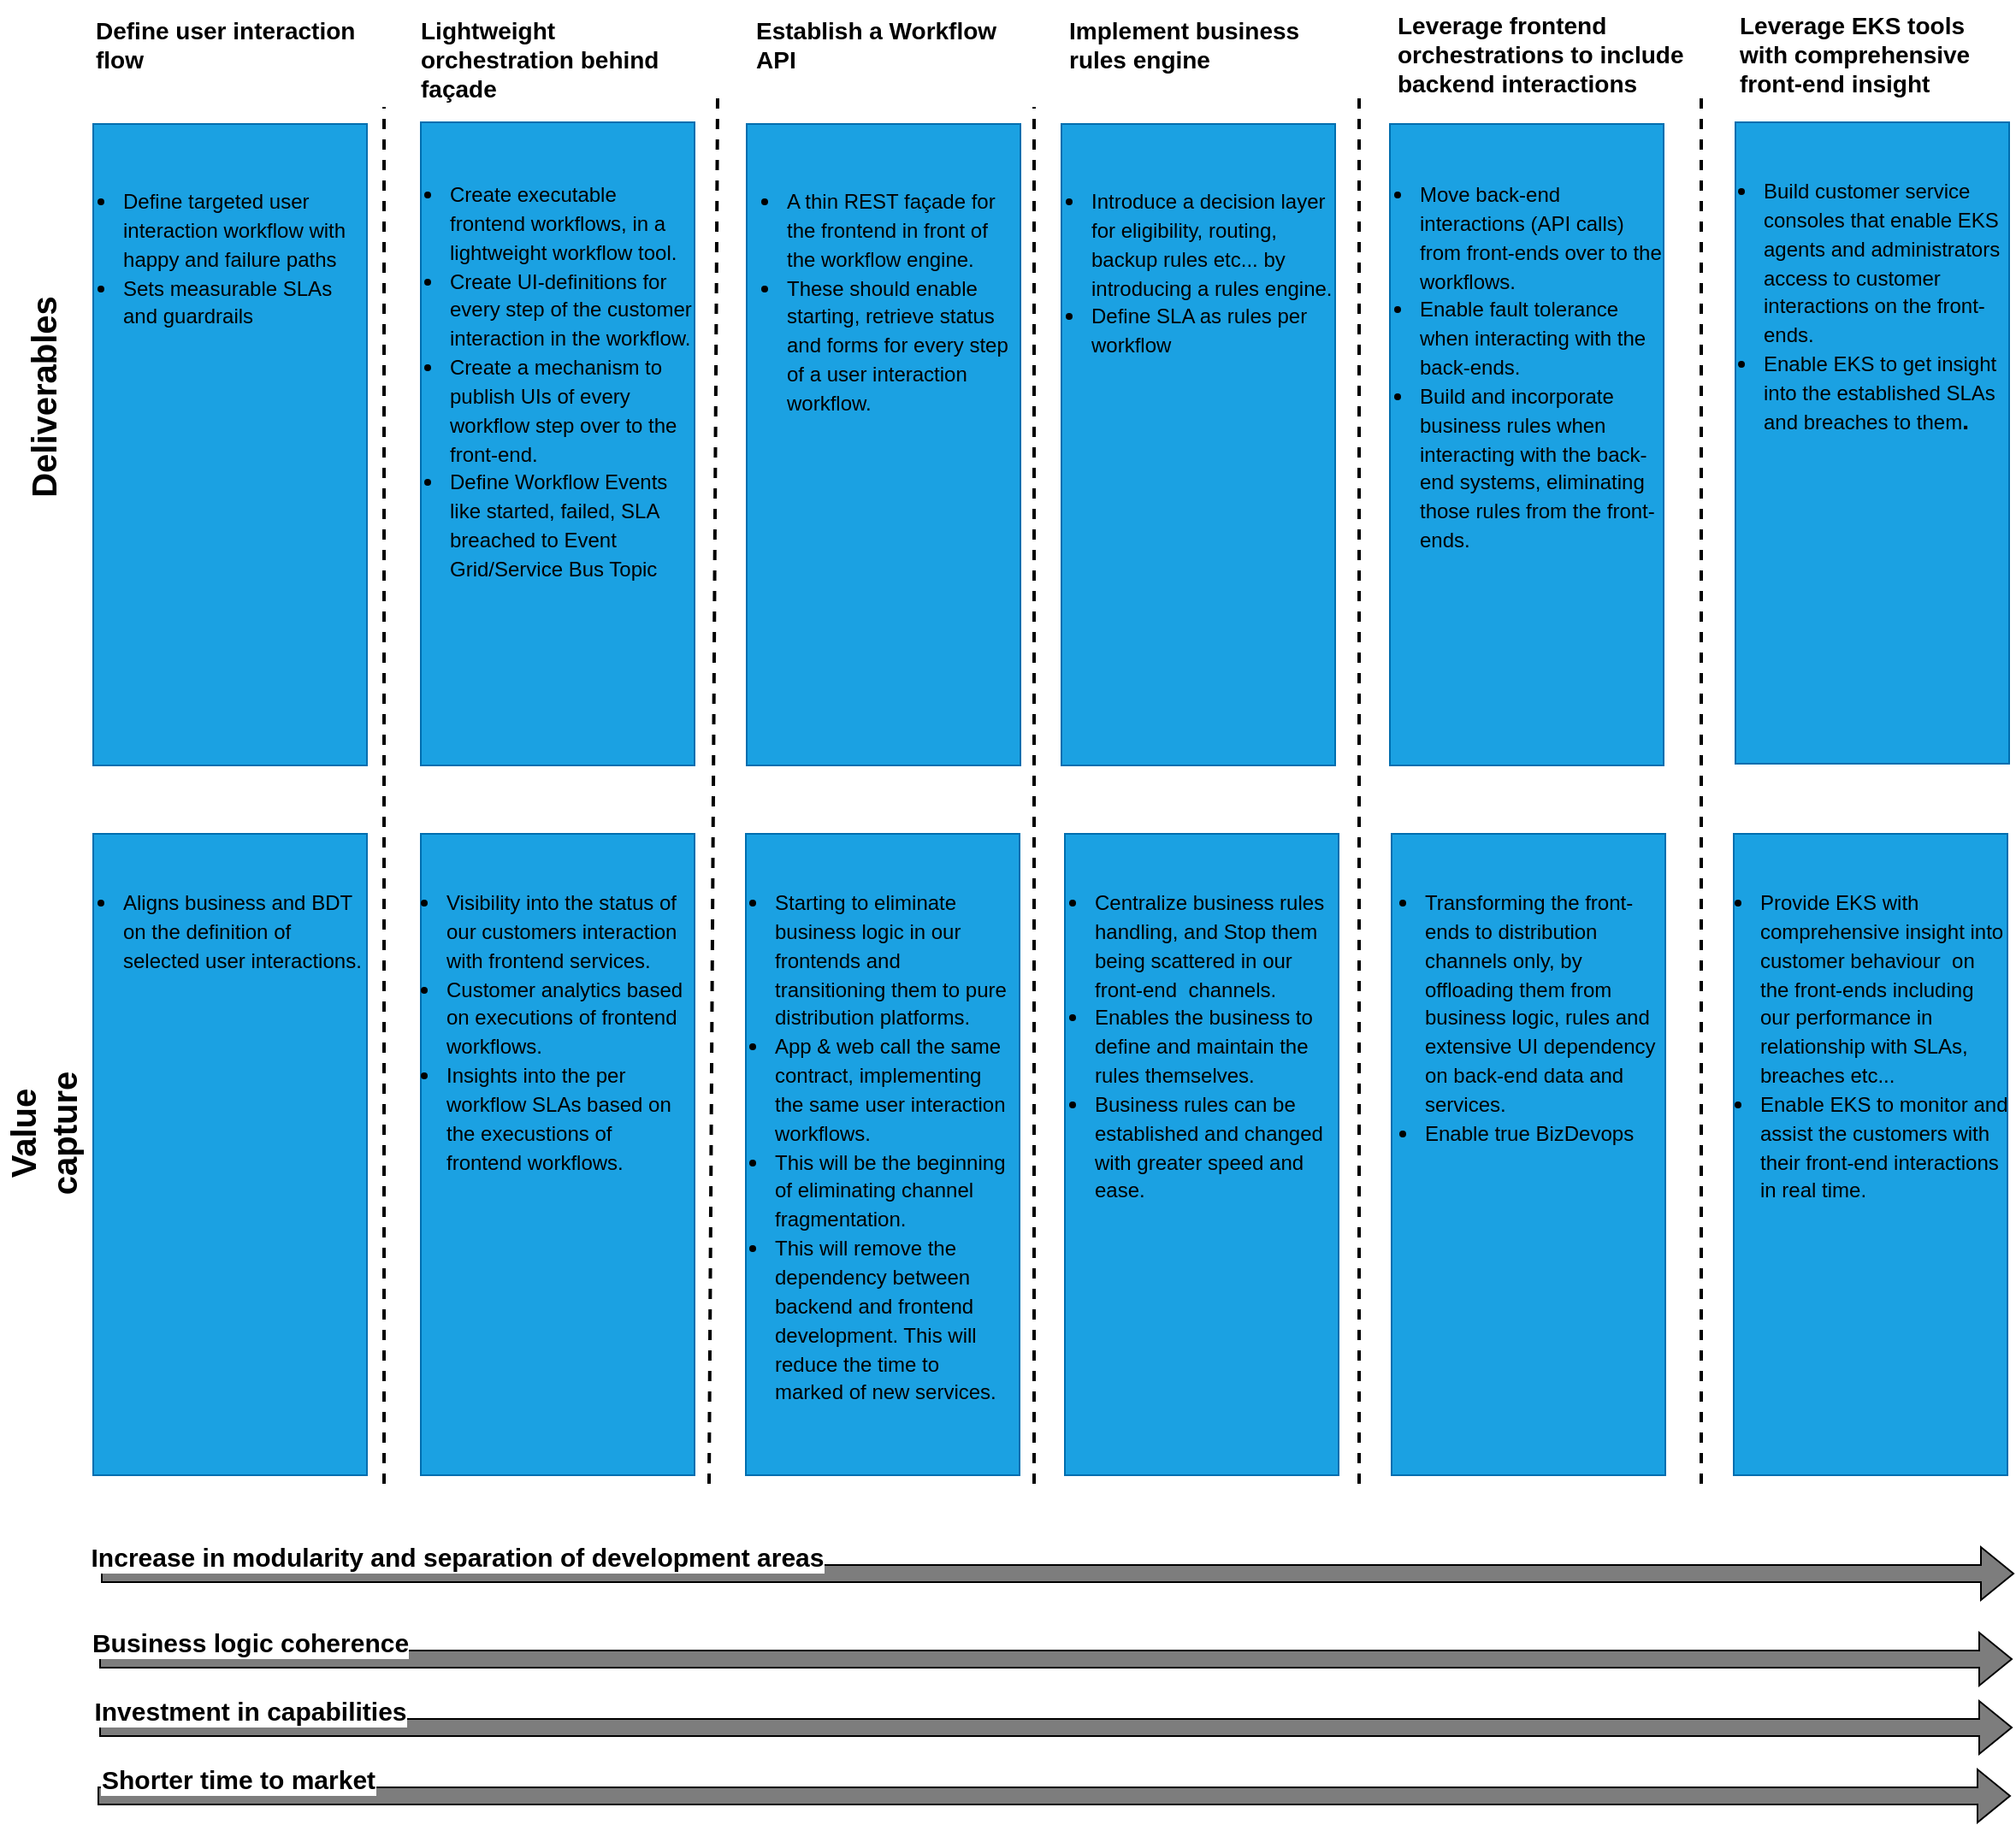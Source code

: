 <mxfile version="28.2.5">
  <diagram name="Page-1" id="6WlH4hdONRjB9cL21IKL">
    <mxGraphModel dx="2205" dy="732" grid="1" gridSize="10" guides="1" tooltips="1" connect="1" arrows="1" fold="1" page="1" pageScale="1" pageWidth="1169" pageHeight="827" math="0" shadow="0">
      <root>
        <mxCell id="0" />
        <mxCell id="1" parent="0" />
        <object label="" id="dyHPdZxvXoWVpWreSxUG-6">
          <mxCell style="verticalLabelPosition=bottom;verticalAlign=top;html=1;shape=mxgraph.basic.rect;fillColor2=none;strokeWidth=1;size=20;indent=5;fillOpacity=100;fillColor=#1ba1e2;fontColor=#ffffff;strokeColor=#006EAF;" parent="1" vertex="1">
            <mxGeometry x="231.5" y="777.5" width="160" height="375" as="geometry" />
          </mxCell>
        </object>
        <object label="" id="dyHPdZxvXoWVpWreSxUG-5">
          <mxCell style="verticalLabelPosition=bottom;verticalAlign=top;html=1;shape=mxgraph.basic.rect;fillColor2=none;strokeWidth=1;size=20;indent=5;fillOpacity=100;fillColor=#1ba1e2;fontColor=#ffffff;strokeColor=#006EAF;" parent="1" vertex="1">
            <mxGeometry x="40.5" y="777.5" width="160" height="375" as="geometry" />
          </mxCell>
        </object>
        <object label="" id="dyHPdZxvXoWVpWreSxUG-4">
          <mxCell style="verticalLabelPosition=bottom;verticalAlign=top;html=1;shape=mxgraph.basic.rect;fillColor2=none;strokeWidth=1;size=20;indent=5;fillOpacity=100;fillColor=#1ba1e2;fontColor=#ffffff;strokeColor=#006EAF;" parent="1" vertex="1">
            <mxGeometry x="-146" y="777.5" width="160" height="375" as="geometry" />
          </mxCell>
        </object>
        <object label="" id="dyHPdZxvXoWVpWreSxUG-3">
          <mxCell style="verticalLabelPosition=bottom;verticalAlign=top;html=1;shape=mxgraph.basic.rect;fillColor2=none;strokeWidth=1;size=20;indent=5;fillOpacity=100;fillColor=#1ba1e2;fontColor=#ffffff;strokeColor=#006EAF;" parent="1" vertex="1">
            <mxGeometry x="-336" y="777.5" width="160" height="375" as="geometry" />
          </mxCell>
        </object>
        <object label="" id="dyHPdZxvXoWVpWreSxUG-2">
          <mxCell style="verticalLabelPosition=bottom;verticalAlign=top;html=1;shape=mxgraph.basic.rect;fillColor2=none;strokeWidth=1;size=20;indent=5;fillOpacity=100;fillColor=#1ba1e2;fontColor=#ffffff;strokeColor=#006EAF;" parent="1" vertex="1">
            <mxGeometry x="-527.5" y="777.5" width="160" height="375" as="geometry" />
          </mxCell>
        </object>
        <object label="" id="tdBihgwaQIKcNAurHBaF-19">
          <mxCell style="verticalLabelPosition=bottom;verticalAlign=top;html=1;shape=mxgraph.basic.rect;fillColor2=none;strokeWidth=1;size=20;indent=5;fillColor=#1ba1e2;strokeColor=#006EAF;" parent="1" vertex="1">
            <mxGeometry x="-145.5" y="362.5" width="160" height="375" as="geometry" />
          </mxCell>
        </object>
        <mxCell id="tdBihgwaQIKcNAurHBaF-30" value="&lt;h3 style=&quot;margin-top: 0px;&quot;&gt;&lt;p style=&quot;font-size: 12px; font-weight: 400;&quot;&gt;&lt;/p&gt;&lt;ul&gt;&lt;li&gt;&lt;span style=&quot;background-color: transparent; color: light-dark(rgb(0, 0, 0), rgb(255, 255, 255)); font-weight: normal;&quot;&gt;&lt;font style=&quot;font-size: 12px;&quot;&gt;A thin REST façade for the frontend in front of the workflow engine.&lt;/font&gt;&lt;/span&gt;&lt;/li&gt;&lt;li&gt;&lt;span style=&quot;background-color: transparent; color: light-dark(rgb(0, 0, 0), rgb(255, 255, 255)); font-weight: normal;&quot;&gt;&lt;font style=&quot;font-size: 12px;&quot;&gt;These should enable starting, retrieve status and forms for every step of&amp;nbsp;&lt;/font&gt;&lt;/span&gt;&lt;span style=&quot;font-size: 12px; font-weight: 400;&quot;&gt;a user interaction workflow.&lt;/span&gt;&amp;nbsp;&lt;/li&gt;&lt;/ul&gt;&lt;p&gt;&lt;/p&gt;&lt;/h3&gt;" style="text;html=1;whiteSpace=wrap;overflow=hidden;rounded=0;spacing=2;spacingLeft=-25;" parent="1" vertex="1">
          <mxGeometry x="-139" y="377.5" width="153" height="350" as="geometry" />
        </mxCell>
        <object label="" id="tdBihgwaQIKcNAurHBaF-1">
          <mxCell style="verticalLabelPosition=bottom;verticalAlign=top;html=1;shape=mxgraph.basic.rect;fillColor2=none;strokeWidth=1;size=20;indent=5;fillColor=#1ba1e2;strokeColor=#006EAF;fontColor=#ffffff;" parent="1" vertex="1">
            <mxGeometry x="-527.5" y="362.5" width="160" height="375" as="geometry" />
          </mxCell>
        </object>
        <mxCell id="tdBihgwaQIKcNAurHBaF-3" value="" style="endArrow=none;dashed=1;html=1;rounded=0;strokeWidth=2;" parent="1" edge="1">
          <mxGeometry width="50" height="50" relative="1" as="geometry">
            <mxPoint x="-167.5" y="1157.5" as="sourcePoint" />
            <mxPoint x="-162.5" y="347.5" as="targetPoint" />
          </mxGeometry>
        </mxCell>
        <mxCell id="tdBihgwaQIKcNAurHBaF-12" value="&lt;h3 style=&quot;margin-top: 0px;&quot;&gt;&lt;span style=&quot;font-size: 14px;&quot;&gt;Define user interaction flow&lt;/span&gt;&lt;/h3&gt;" style="text;html=1;whiteSpace=wrap;overflow=hidden;rounded=0;" parent="1" vertex="1">
          <mxGeometry x="-528.5" y="292.5" width="160" height="50" as="geometry" />
        </mxCell>
        <mxCell id="tdBihgwaQIKcNAurHBaF-16" value="&lt;font&gt;&lt;b&gt;Deliverables&lt;/b&gt;&lt;/font&gt;" style="text;html=1;align=center;verticalAlign=middle;whiteSpace=wrap;rounded=0;rotation=-90;fontSize=20;" parent="1" vertex="1">
          <mxGeometry x="-587.5" y="507.5" width="60" height="30" as="geometry" />
        </mxCell>
        <mxCell id="tdBihgwaQIKcNAurHBaF-15" value="&lt;h3 style=&quot;margin-top: 0px;&quot;&gt;&lt;ul&gt;&lt;li&gt;&lt;span style=&quot;background-color: transparent; color: light-dark(rgb(0, 0, 0), rgb(255, 255, 255)); font-size: 12px; font-weight: normal;&quot;&gt;Aligns business and BDT on the definition of selected user interactions.&lt;/span&gt;&lt;/li&gt;&lt;/ul&gt;&lt;/h3&gt;" style="text;html=1;whiteSpace=wrap;overflow=hidden;rounded=0;spacingLeft=-25;" parent="1" vertex="1">
          <mxGeometry x="-527.5" y="787.5" width="160" height="120" as="geometry" />
        </mxCell>
        <mxCell id="tdBihgwaQIKcNAurHBaF-17" value="&lt;font&gt;&lt;b&gt;Value capture&lt;/b&gt;&lt;/font&gt;" style="text;html=1;align=center;verticalAlign=middle;whiteSpace=wrap;rounded=0;rotation=-90;fontSize=20;" parent="1" vertex="1">
          <mxGeometry x="-610" y="937.5" width="105" height="30" as="geometry" />
        </mxCell>
        <object label="" id="tdBihgwaQIKcNAurHBaF-20">
          <mxCell style="verticalLabelPosition=bottom;verticalAlign=top;html=1;shape=mxgraph.basic.rect;fillColor2=none;strokeWidth=1;size=20;indent=5;fillColor=#1ba1e2;fontColor=#ffffff;strokeColor=#006EAF;" parent="1" vertex="1">
            <mxGeometry x="230.5" y="362.5" width="160" height="375" as="geometry" />
          </mxCell>
        </object>
        <object label="" id="tdBihgwaQIKcNAurHBaF-21">
          <mxCell style="verticalLabelPosition=bottom;verticalAlign=top;html=1;shape=mxgraph.basic.rect;fillColor2=none;strokeWidth=1;size=20;indent=5;fillColor=#1ba1e2;strokeColor=#006EAF;" parent="1" vertex="1">
            <mxGeometry x="38.5" y="362.5" width="160" height="375" as="geometry" />
          </mxCell>
        </object>
        <object label="" id="tdBihgwaQIKcNAurHBaF-22">
          <mxCell style="verticalLabelPosition=bottom;verticalAlign=top;html=1;shape=mxgraph.basic.rect;fillColor2=none;strokeWidth=1;size=20;indent=5;fillColor=#1ba1e2;fontColor=#ffffff;strokeColor=#006EAF;" parent="1" vertex="1">
            <mxGeometry x="-336" y="361.5" width="160" height="376" as="geometry" />
          </mxCell>
        </object>
        <mxCell id="tdBihgwaQIKcNAurHBaF-14" value="&lt;h3 style=&quot;margin-top: 0px;&quot;&gt;&lt;font style=&quot;font-size: 14px;&quot;&gt;Establish a Workflow API&lt;/font&gt;&lt;/h3&gt;" style="text;html=1;whiteSpace=wrap;overflow=hidden;rounded=0;" parent="1" vertex="1">
          <mxGeometry x="-142.5" y="292.5" width="160" height="50" as="geometry" />
        </mxCell>
        <mxCell id="tdBihgwaQIKcNAurHBaF-24" value="&lt;h3 style=&quot;margin-top: 0px;&quot;&gt;&lt;font style=&quot;font-size: 14px;&quot;&gt;Leverage frontend orchestrations to include backend&lt;span style=&quot;background-color: transparent; color: light-dark(rgb(0, 0, 0), rgb(255, 255, 255));&quot;&gt;&amp;nbsp;interactions&lt;/span&gt;&lt;/font&gt;&lt;/h3&gt;" style="text;html=1;whiteSpace=wrap;overflow=hidden;rounded=0;" parent="1" vertex="1">
          <mxGeometry x="232.5" y="290" width="170" height="75" as="geometry" />
        </mxCell>
        <mxCell id="tdBihgwaQIKcNAurHBaF-25" value="&lt;h3 style=&quot;margin-top: 0px;&quot;&gt;&lt;span style=&quot;font-size: 14px;&quot;&gt;Implement business rules engine&lt;/span&gt;&lt;/h3&gt;" style="text;html=1;whiteSpace=wrap;overflow=hidden;rounded=0;" parent="1" vertex="1">
          <mxGeometry x="40.5" y="292.5" width="164" height="50" as="geometry" />
        </mxCell>
        <mxCell id="tdBihgwaQIKcNAurHBaF-26" value="&lt;h3 style=&quot;margin-top: 0px;&quot;&gt;&lt;font style=&quot;font-size: 14px;&quot;&gt;Lightweight orchestration behind façade&lt;/font&gt;&lt;/h3&gt;" style="text;html=1;whiteSpace=wrap;overflow=hidden;rounded=0;" parent="1" vertex="1">
          <mxGeometry x="-338" y="292.5" width="164" height="60" as="geometry" />
        </mxCell>
        <mxCell id="tdBihgwaQIKcNAurHBaF-27" value="&lt;h3 style=&quot;margin-top: 0px;&quot;&gt;&lt;span style=&quot;font-size: 14px;&quot;&gt;Leverage EKS tools with comprehensive front-end insight&lt;/span&gt;&lt;/h3&gt;" style="text;html=1;whiteSpace=wrap;overflow=hidden;rounded=0;" parent="1" vertex="1">
          <mxGeometry x="432.5" y="290" width="154" height="57.5" as="geometry" />
        </mxCell>
        <mxCell id="tdBihgwaQIKcNAurHBaF-28" value="&lt;h3 style=&quot;margin-top: 0px;&quot;&gt;&lt;p style=&quot;font-size: 12px; font-weight: 400;&quot;&gt;&lt;/p&gt;&lt;ul&gt;&lt;li&gt;&lt;span style=&quot;font-size: 12px; font-weight: 400;&quot;&gt;Define targeted user interaction workflow with h&lt;/span&gt;&lt;font style=&quot;font-size: 12px; font-weight: normal;&quot;&gt;appy and failure paths&lt;/font&gt;&lt;/li&gt;&lt;li&gt;&lt;font style=&quot;font-size: 12px; font-weight: normal;&quot;&gt;Sets measurable SLAs and guardrails&lt;/font&gt;&lt;/li&gt;&lt;/ul&gt;&lt;p&gt;&lt;/p&gt;&lt;/h3&gt;" style="text;html=1;whiteSpace=wrap;overflow=hidden;rounded=0;spacingLeft=-25;" parent="1" vertex="1">
          <mxGeometry x="-527.5" y="377.5" width="158" height="350" as="geometry" />
        </mxCell>
        <mxCell id="tdBihgwaQIKcNAurHBaF-34" value="" style="endArrow=none;dashed=1;html=1;rounded=0;strokeWidth=2;" parent="1" edge="1">
          <mxGeometry width="50" height="50" relative="1" as="geometry">
            <mxPoint x="22.5" y="1157.5" as="sourcePoint" />
            <mxPoint x="22.5" y="352.5" as="targetPoint" />
          </mxGeometry>
        </mxCell>
        <mxCell id="tdBihgwaQIKcNAurHBaF-35" value="" style="endArrow=none;dashed=1;html=1;rounded=0;strokeWidth=2;" parent="1" edge="1">
          <mxGeometry width="50" height="50" relative="1" as="geometry">
            <mxPoint x="-357.5" y="1157.5" as="sourcePoint" />
            <mxPoint x="-357.5" y="352.5" as="targetPoint" />
          </mxGeometry>
        </mxCell>
        <mxCell id="tdBihgwaQIKcNAurHBaF-36" value="" style="endArrow=none;dashed=1;html=1;rounded=0;strokeWidth=2;" parent="1" edge="1">
          <mxGeometry width="50" height="50" relative="1" as="geometry">
            <mxPoint x="412.5" y="1157.5" as="sourcePoint" />
            <mxPoint x="412.5" y="342.5" as="targetPoint" />
          </mxGeometry>
        </mxCell>
        <mxCell id="tdBihgwaQIKcNAurHBaF-40" value="&lt;h3 style=&quot;margin-top: 0px;&quot;&gt;&lt;p style=&quot;font-size: 12px; font-weight: 400;&quot;&gt;&lt;/p&gt;&lt;ul&gt;&lt;li&gt;&lt;span style=&quot;font-size: 12px; font-weight: 400;&quot;&gt;Create executable frontend workflows, in a lightweight workflow tool.&lt;/span&gt;&lt;/li&gt;&lt;li&gt;&lt;span style=&quot;font-size: 12px; font-weight: 400;&quot;&gt;Create UI-definitions for every step of the customer interaction in the workflow.&lt;/span&gt;&lt;/li&gt;&lt;li&gt;&lt;span style=&quot;font-size: 12px; font-weight: 400;&quot;&gt;Create a mechanism to publish UIs of every workflow step over to the front-end.&lt;/span&gt;&lt;/li&gt;&lt;li&gt;&lt;span style=&quot;font-size: 12px; font-weight: 400; background-color: transparent; color: light-dark(rgb(0, 0, 0), rgb(255, 255, 255));&quot;&gt;Define Workflow Events like started, failed, SLA breached to Event Grid/Service Bus Topic&lt;/span&gt;&lt;/li&gt;&lt;/ul&gt;&lt;p&gt;&lt;/p&gt;&lt;/h3&gt;" style="text;html=1;whiteSpace=wrap;overflow=hidden;rounded=0;spacing=2;spacingLeft=-25;" parent="1" vertex="1">
          <mxGeometry x="-336" y="373.5" width="160" height="354" as="geometry" />
        </mxCell>
        <mxCell id="tdBihgwaQIKcNAurHBaF-44" value="&lt;h3 style=&quot;margin-top: 0px;&quot;&gt;&lt;p style=&quot;font-size: 12px; font-weight: 400;&quot;&gt;&lt;/p&gt;&lt;ul&gt;&lt;li&gt;&lt;span style=&quot;font-size: 12px; font-weight: 400;&quot;&gt;Visibility into the status of our customers interaction with frontend services.&lt;/span&gt;&lt;/li&gt;&lt;li&gt;&lt;span style=&quot;font-size: 12px; font-weight: 400;&quot;&gt;Customer analytics based on executions of frontend workflows.&lt;/span&gt;&lt;/li&gt;&lt;li&gt;&lt;span style=&quot;font-size: 12px; font-weight: 400;&quot;&gt;Insights into the per workflow SLAs based on the&amp;nbsp;&lt;/span&gt;&lt;span style=&quot;font-size: 12px; font-weight: 400;&quot;&gt;execustions of frontend workflows.&lt;/span&gt;&lt;/li&gt;&lt;/ul&gt;&lt;p&gt;&lt;/p&gt;&lt;/h3&gt;" style="text;html=1;whiteSpace=wrap;overflow=hidden;rounded=0;spacing=2;spacingLeft=-25;" parent="1" vertex="1">
          <mxGeometry x="-338" y="787.5" width="160.5" height="210" as="geometry" />
        </mxCell>
        <mxCell id="tdBihgwaQIKcNAurHBaF-45" value="&lt;h3 style=&quot;margin-top: 0px;&quot;&gt;&lt;p style=&quot;font-size: 12px; font-weight: 400;&quot;&gt;&lt;/p&gt;&lt;ul&gt;&lt;li&gt;&lt;span style=&quot;background-color: transparent; color: light-dark(rgb(0, 0, 0), rgb(255, 255, 255)); font-weight: normal;&quot;&gt;&lt;font style=&quot;font-size: 12px;&quot;&gt;Introduce a decision layer for eligibility, routing, backup rules etc... by introducing a rules engine.&lt;/font&gt;&lt;/span&gt;&lt;/li&gt;&lt;li&gt;&lt;span style=&quot;background-color: transparent; color: light-dark(rgb(0, 0, 0), rgb(255, 255, 255)); font-weight: normal;&quot;&gt;&lt;font style=&quot;font-size: 12px;&quot;&gt;Define SLA as rules per workflow&lt;/font&gt;&lt;/span&gt;&lt;/li&gt;&lt;/ul&gt;&lt;p&gt;&lt;/p&gt;&lt;/h3&gt;" style="text;html=1;whiteSpace=wrap;overflow=hidden;rounded=0;spacing=2;spacingLeft=-25;" parent="1" vertex="1">
          <mxGeometry x="38.5" y="377.5" width="160" height="350" as="geometry" />
        </mxCell>
        <mxCell id="tdBihgwaQIKcNAurHBaF-39" value="&lt;h3 style=&quot;margin-top: 0px;&quot;&gt;&lt;p style=&quot;font-size: 12px; font-weight: 400;&quot;&gt;&lt;/p&gt;&lt;ul&gt;&lt;li&gt;&lt;span style=&quot;font-size: 12px; font-weight: 400;&quot;&gt;Starting to eliminate business logic in our frontends and transitioning them to pure distribution platforms.&lt;/span&gt;&lt;/li&gt;&lt;li&gt;&lt;span style=&quot;font-size: 12px; font-weight: 400;&quot;&gt;App &amp;amp; web call the same contract, implementing the same user interaction workflows.&lt;/span&gt;&lt;/li&gt;&lt;li&gt;&lt;span style=&quot;font-size: 12px; font-weight: 400;&quot;&gt;This will be the beginning of eliminating channel fragmentation.&lt;/span&gt;&lt;/li&gt;&lt;li&gt;&lt;span style=&quot;font-size: 12px; font-weight: 400;&quot;&gt;This will remove the dependency between backend and frontend development. This will reduce the time to marked of new services.&lt;/span&gt;&lt;/li&gt;&lt;/ul&gt;&lt;p&gt;&lt;/p&gt;&lt;/h3&gt;" style="text;html=1;whiteSpace=wrap;overflow=hidden;rounded=0;spacing=2;spacingLeft=-25;" parent="1" vertex="1">
          <mxGeometry x="-146" y="787.5" width="153" height="330" as="geometry" />
        </mxCell>
        <mxCell id="tdBihgwaQIKcNAurHBaF-48" value="" style="endArrow=none;dashed=1;html=1;rounded=0;strokeWidth=2;" parent="1" edge="1">
          <mxGeometry width="50" height="50" relative="1" as="geometry">
            <mxPoint x="212.5" y="1157.5" as="sourcePoint" />
            <mxPoint x="212.5" y="342.5" as="targetPoint" />
          </mxGeometry>
        </mxCell>
        <mxCell id="oAHMmAZ6JlnFvIEWj778-2" style="edgeStyle=orthogonalEdgeStyle;rounded=0;orthogonalLoop=1;jettySize=auto;html=1;exitX=0.5;exitY=1;exitDx=0;exitDy=0;" parent="1" edge="1">
          <mxGeometry relative="1" as="geometry">
            <mxPoint x="492.5" y="977.5" as="sourcePoint" />
            <mxPoint x="492.5" y="977.5" as="targetPoint" />
          </mxGeometry>
        </mxCell>
        <mxCell id="oAHMmAZ6JlnFvIEWj778-3" style="edgeStyle=orthogonalEdgeStyle;rounded=0;orthogonalLoop=1;jettySize=auto;html=1;exitX=0.5;exitY=1;exitDx=0;exitDy=0;" parent="1" edge="1">
          <mxGeometry relative="1" as="geometry">
            <mxPoint x="492.5" y="977.5" as="sourcePoint" />
            <mxPoint x="492.5" y="977.5" as="targetPoint" />
          </mxGeometry>
        </mxCell>
        <mxCell id="oAHMmAZ6JlnFvIEWj778-4" value="&lt;h3 style=&quot;margin-top: 0px;&quot;&gt;&lt;p style=&quot;font-size: 12px; font-weight: 400;&quot;&gt;&lt;/p&gt;&lt;ul&gt;&lt;li&gt;&lt;span style=&quot;font-size: 12px; font-weight: 400;&quot;&gt;Centralize business rules handling, and Stop them being scattered in our front-end&amp;nbsp; channels.&lt;/span&gt;&lt;/li&gt;&lt;li&gt;&lt;span style=&quot;font-size: 12px; font-weight: 400;&quot;&gt;Enables the business to define and maintain the rules themselves.&lt;/span&gt;&lt;/li&gt;&lt;li&gt;&lt;span style=&quot;font-size: 12px; font-weight: 400;&quot;&gt;Business rules can be established and changed with greater speed and ease.&lt;/span&gt;&lt;/li&gt;&lt;/ul&gt;&lt;p&gt;&lt;/p&gt;&lt;/h3&gt;" style="text;html=1;whiteSpace=wrap;overflow=hidden;rounded=0;spacing=2;spacingLeft=-25;" parent="1" vertex="1">
          <mxGeometry x="40.5" y="787.5" width="152" height="230" as="geometry" />
        </mxCell>
        <mxCell id="oAHMmAZ6JlnFvIEWj778-5" value="&lt;h3 style=&quot;margin-top: 0px;&quot;&gt;&lt;p style=&quot;font-size: 12px; font-weight: 400;&quot;&gt;&lt;/p&gt;&lt;ul&gt;&lt;li&gt;&lt;span style=&quot;font-size: 12px; font-weight: 400;&quot;&gt;Move back-end interactions (API calls) from front-ends over to the workflows.&lt;/span&gt;&lt;/li&gt;&lt;li&gt;&lt;span style=&quot;font-size: 12px; font-weight: 400;&quot;&gt;Enable fault tolerance when interacting with the back-ends.&lt;/span&gt;&lt;/li&gt;&lt;li&gt;&lt;span style=&quot;font-size: 12px; font-weight: 400;&quot;&gt;Build and incorporate business rules when interacting with the back-end systems, eliminating those rules from the front-ends.&lt;/span&gt;&lt;/li&gt;&lt;/ul&gt;&lt;p&gt;&lt;/p&gt;&lt;/h3&gt;" style="text;html=1;whiteSpace=wrap;overflow=hidden;rounded=0;spacing=2;spacingLeft=-25;" parent="1" vertex="1">
          <mxGeometry x="230.5" y="373.5" width="162" height="354" as="geometry" />
        </mxCell>
        <mxCell id="oAHMmAZ6JlnFvIEWj778-6" value="&lt;h3 style=&quot;margin-top: 0px;&quot;&gt;&lt;p style=&quot;font-size: 12px; font-weight: 400;&quot;&gt;&lt;/p&gt;&lt;ul&gt;&lt;li&gt;&lt;span style=&quot;font-size: 12px; font-weight: 400;&quot;&gt;Transforming the front-ends to distribution channels only, by offloading them from business logic, rules and extensive UI dependency on back-end data and services.&amp;nbsp;&lt;/span&gt;&lt;/li&gt;&lt;li&gt;&lt;span style=&quot;font-size: 12px; font-weight: 400;&quot;&gt;Enable true BizDevops way of service development by enabling the teams to define the front-end, business rules and back-end interactions in one place.&lt;/span&gt;&lt;/li&gt;&lt;/ul&gt;&lt;p&gt;&lt;/p&gt;&lt;/h3&gt;" style="text;html=1;whiteSpace=wrap;overflow=hidden;rounded=0;spacing=2;spacingLeft=-25;" parent="1" vertex="1">
          <mxGeometry x="234" y="787.5" width="155" height="170" as="geometry" />
        </mxCell>
        <object label="" id="dyHPdZxvXoWVpWreSxUG-7">
          <mxCell style="verticalLabelPosition=bottom;verticalAlign=top;html=1;shape=mxgraph.basic.rect;fillColor2=none;strokeWidth=1;size=20;indent=5;fillColor=#1ba1e2;fontColor=#ffffff;strokeColor=#006EAF;" parent="1" vertex="1">
            <mxGeometry x="432.5" y="361.5" width="160" height="375" as="geometry" />
          </mxCell>
        </object>
        <mxCell id="dyHPdZxvXoWVpWreSxUG-8" value="&lt;h3 style=&quot;margin-top: 0px;&quot;&gt;&lt;p style=&quot;font-size: 12px; font-weight: 400;&quot;&gt;&lt;/p&gt;&lt;ul&gt;&lt;li&gt;&lt;span style=&quot;font-size: 12px; font-weight: 400;&quot;&gt;Build customer service consoles that enable EKS agents and administrators access to customer interactions on the front-ends.&lt;/span&gt;&lt;/li&gt;&lt;li&gt;&lt;span style=&quot;font-size: 12px; font-weight: 400;&quot;&gt;Enable EKS to get insight into the established SLAs and breaches to them&lt;/span&gt;.&lt;/li&gt;&lt;/ul&gt;&lt;p&gt;&lt;/p&gt;&lt;/h3&gt;" style="text;html=1;whiteSpace=wrap;overflow=hidden;rounded=0;spacing=2;spacingLeft=-25;" parent="1" vertex="1">
          <mxGeometry x="431.5" y="372" width="162" height="354" as="geometry" />
        </mxCell>
        <object label="" id="dyHPdZxvXoWVpWreSxUG-9">
          <mxCell style="verticalLabelPosition=bottom;verticalAlign=top;html=1;shape=mxgraph.basic.rect;fillColor2=none;strokeWidth=1;size=20;indent=5;fillColor=#1ba1e2;fontColor=#ffffff;strokeColor=#006EAF;" parent="1" vertex="1">
            <mxGeometry x="431.5" y="777.5" width="160" height="375" as="geometry" />
          </mxCell>
        </object>
        <mxCell id="dyHPdZxvXoWVpWreSxUG-10" value="&lt;h3 style=&quot;margin-top: 0px;&quot;&gt;&lt;p style=&quot;font-size: 12px; font-weight: 400;&quot;&gt;&lt;/p&gt;&lt;ul&gt;&lt;li&gt;&lt;span style=&quot;font-size: 12px; font-weight: 400;&quot;&gt;Provide EKS with comprehensive insight into customer behaviour&amp;nbsp; on the front-ends including our performance in relationship with SLAs, breaches etc...&lt;/span&gt;&lt;/li&gt;&lt;li&gt;&lt;span style=&quot;font-size: 12px; font-weight: 400;&quot;&gt;Enable EKS to monitor and assist the customers with their front-end interactions in real time.&lt;/span&gt;&lt;/li&gt;&lt;/ul&gt;&lt;p&gt;&lt;/p&gt;&lt;/h3&gt;" style="text;html=1;whiteSpace=wrap;overflow=hidden;rounded=0;spacing=2;spacingLeft=-25;" parent="1" vertex="1">
          <mxGeometry x="429.5" y="787.5" width="162" height="354" as="geometry" />
        </mxCell>
        <mxCell id="dyHPdZxvXoWVpWreSxUG-11" value="" style="shape=flexArrow;endArrow=classic;html=1;rounded=0;fillColor=#7D7D7D;" parent="1" edge="1">
          <mxGeometry width="50" height="50" relative="1" as="geometry">
            <mxPoint x="-524" y="1300" as="sourcePoint" />
            <mxPoint x="594.5" y="1300" as="targetPoint" />
          </mxGeometry>
        </mxCell>
        <mxCell id="dyHPdZxvXoWVpWreSxUG-13" value="Investment in capabilities" style="edgeLabel;html=1;align=center;verticalAlign=middle;resizable=0;points=[];fontSize=15;fontStyle=1" parent="dyHPdZxvXoWVpWreSxUG-11" vertex="1" connectable="0">
          <mxGeometry x="-0.075" y="-4" relative="1" as="geometry">
            <mxPoint x="-430" y="-14" as="offset" />
          </mxGeometry>
        </mxCell>
        <mxCell id="dyHPdZxvXoWVpWreSxUG-14" value="" style="shape=flexArrow;endArrow=classic;html=1;rounded=0;fillColor=#7D7D7D;" parent="1" edge="1">
          <mxGeometry width="50" height="50" relative="1" as="geometry">
            <mxPoint x="-525" y="1340" as="sourcePoint" />
            <mxPoint x="593.5" y="1340" as="targetPoint" />
          </mxGeometry>
        </mxCell>
        <mxCell id="dyHPdZxvXoWVpWreSxUG-15" value="Shorter time to market" style="edgeLabel;html=1;align=center;verticalAlign=middle;resizable=0;points=[];fontSize=15;fontStyle=1" parent="dyHPdZxvXoWVpWreSxUG-14" vertex="1" connectable="0">
          <mxGeometry x="-0.075" y="-4" relative="1" as="geometry">
            <mxPoint x="-436" y="-14" as="offset" />
          </mxGeometry>
        </mxCell>
        <mxCell id="dyHPdZxvXoWVpWreSxUG-16" value="" style="shape=flexArrow;endArrow=classic;html=1;rounded=0;fillColor=#7D7D7D;" parent="1" edge="1">
          <mxGeometry width="50" height="50" relative="1" as="geometry">
            <mxPoint x="-524" y="1260" as="sourcePoint" />
            <mxPoint x="594.5" y="1260" as="targetPoint" />
          </mxGeometry>
        </mxCell>
        <mxCell id="dyHPdZxvXoWVpWreSxUG-17" value="Business logic coherence" style="edgeLabel;html=1;align=center;verticalAlign=middle;resizable=0;points=[];fontSize=15;fontStyle=1" parent="dyHPdZxvXoWVpWreSxUG-16" vertex="1" connectable="0">
          <mxGeometry x="-0.075" y="-4" relative="1" as="geometry">
            <mxPoint x="-430" y="-14" as="offset" />
          </mxGeometry>
        </mxCell>
        <mxCell id="dyHPdZxvXoWVpWreSxUG-18" value="" style="shape=flexArrow;endArrow=classic;html=1;rounded=0;fillColor=#7D7D7D;" parent="1" edge="1">
          <mxGeometry width="50" height="50" relative="1" as="geometry">
            <mxPoint x="-523" y="1210" as="sourcePoint" />
            <mxPoint x="595.5" y="1210" as="targetPoint" />
          </mxGeometry>
        </mxCell>
        <mxCell id="dyHPdZxvXoWVpWreSxUG-19" value="Increase in modularity and separation of development areas" style="edgeLabel;html=1;align=center;verticalAlign=middle;resizable=0;points=[];fontSize=15;fontStyle=1" parent="dyHPdZxvXoWVpWreSxUG-18" vertex="1" connectable="0">
          <mxGeometry x="-0.075" y="-4" relative="1" as="geometry">
            <mxPoint x="-310" y="-14" as="offset" />
          </mxGeometry>
        </mxCell>
      </root>
    </mxGraphModel>
  </diagram>
</mxfile>
